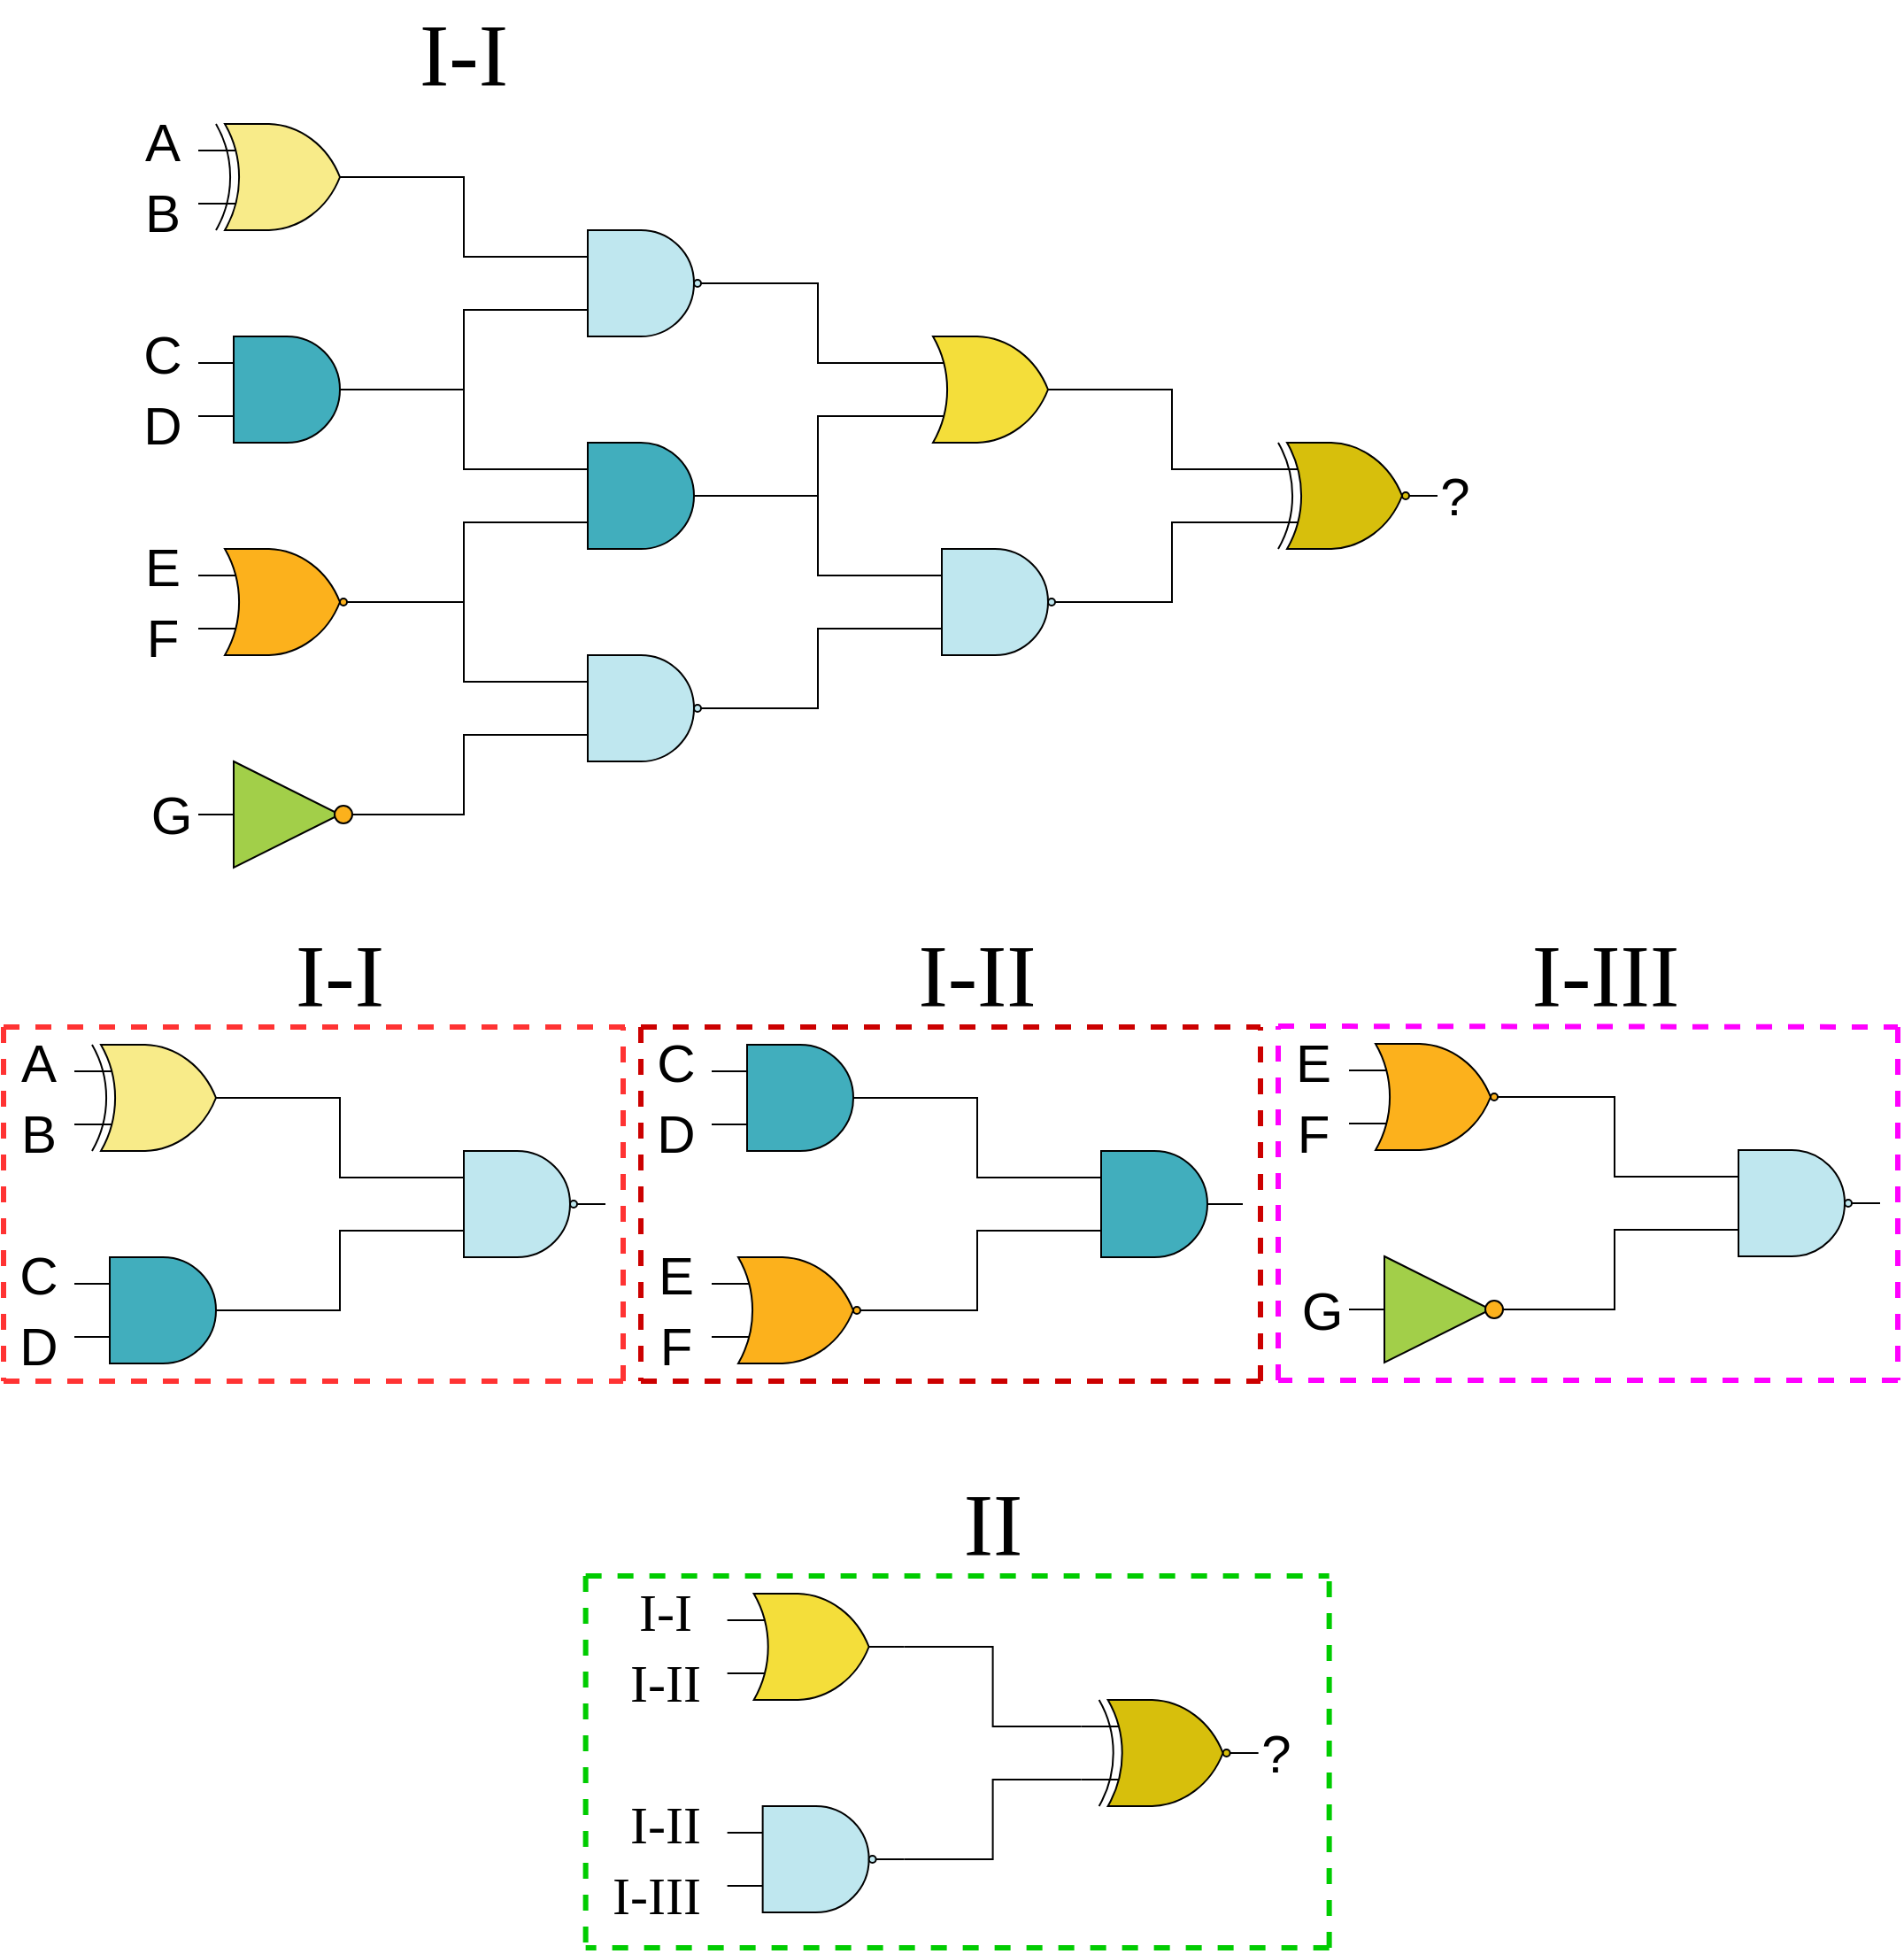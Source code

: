 <mxfile version="13.5.1" type="device"><diagram id="BAObNYN-m-Pum6dmhWTt" name="Page-1"><mxGraphModel dx="1205" dy="696" grid="1" gridSize="10" guides="1" tooltips="1" connect="1" arrows="1" fold="1" page="1" pageScale="1" pageWidth="1100" pageHeight="850" math="0" shadow="0"><root><mxCell id="0"/><mxCell id="1" parent="0"/><mxCell id="Qgq98GbJIRjpeRCqiiZQ-24" style="edgeStyle=orthogonalEdgeStyle;rounded=0;orthogonalLoop=1;jettySize=auto;html=1;exitX=1;exitY=0.5;exitDx=0;exitDy=0;exitPerimeter=0;entryX=0;entryY=0.25;entryDx=0;entryDy=0;entryPerimeter=0;endArrow=none;endFill=0;elbow=vertical;" edge="1" parent="1" source="Qgq98GbJIRjpeRCqiiZQ-1" target="Qgq98GbJIRjpeRCqiiZQ-8"><mxGeometry relative="1" as="geometry"/></mxCell><mxCell id="Qgq98GbJIRjpeRCqiiZQ-1" value="" style="verticalLabelPosition=bottom;shadow=0;dashed=0;align=center;html=1;verticalAlign=top;shape=mxgraph.electrical.logic_gates.logic_gate;operation=xor;fillColor=#F8EB89;" vertex="1" parent="1"><mxGeometry x="120" y="80" width="100" height="60" as="geometry"/></mxCell><mxCell id="Qgq98GbJIRjpeRCqiiZQ-2" value="" style="verticalLabelPosition=bottom;shadow=0;dashed=0;align=center;html=1;verticalAlign=top;shape=mxgraph.electrical.logic_gates.logic_gate;operation=and;fillColor=#41AEBD;" vertex="1" parent="1"><mxGeometry x="120" y="200" width="100" height="60" as="geometry"/></mxCell><mxCell id="Qgq98GbJIRjpeRCqiiZQ-4" value="" style="verticalLabelPosition=bottom;shadow=0;dashed=0;align=center;html=1;verticalAlign=top;shape=mxgraph.electrical.logic_gates.logic_gate;operation=or;negating=1;fillColor=#FCB11C;" vertex="1" parent="1"><mxGeometry x="120" y="320" width="100" height="60" as="geometry"/></mxCell><mxCell id="Qgq98GbJIRjpeRCqiiZQ-22" style="edgeStyle=orthogonalEdgeStyle;rounded=0;orthogonalLoop=1;jettySize=auto;html=1;exitX=0;exitY=0.5;exitDx=0;exitDy=0;entryX=1;entryY=0.5;entryDx=0;entryDy=0;endArrow=none;endFill=0;" edge="1" parent="1" source="Qgq98GbJIRjpeRCqiiZQ-5" target="Qgq98GbJIRjpeRCqiiZQ-20"><mxGeometry relative="1" as="geometry"/></mxCell><mxCell id="Qgq98GbJIRjpeRCqiiZQ-5" value="" style="triangle;whiteSpace=wrap;html=1;fillColor=#A2CF49;" vertex="1" parent="1"><mxGeometry x="140" y="440" width="60" height="60" as="geometry"/></mxCell><mxCell id="Qgq98GbJIRjpeRCqiiZQ-30" style="edgeStyle=orthogonalEdgeStyle;rounded=0;orthogonalLoop=1;jettySize=auto;html=1;exitX=1;exitY=0.5;exitDx=0;exitDy=0;entryX=0;entryY=0.75;entryDx=0;entryDy=0;entryPerimeter=0;endArrow=none;endFill=0;" edge="1" parent="1" source="Qgq98GbJIRjpeRCqiiZQ-6" target="Qgq98GbJIRjpeRCqiiZQ-7"><mxGeometry relative="1" as="geometry"><Array as="points"><mxPoint x="270" y="470"/><mxPoint x="270" y="425"/></Array></mxGeometry></mxCell><mxCell id="Qgq98GbJIRjpeRCqiiZQ-6" value="" style="ellipse;whiteSpace=wrap;html=1;aspect=fixed;fillColor=#FCB11C;" vertex="1" parent="1"><mxGeometry x="197" y="465" width="10" height="10" as="geometry"/></mxCell><mxCell id="Qgq98GbJIRjpeRCqiiZQ-29" style="edgeStyle=orthogonalEdgeStyle;rounded=0;orthogonalLoop=1;jettySize=auto;html=1;exitX=0;exitY=0.25;exitDx=0;exitDy=0;exitPerimeter=0;entryX=1;entryY=0.5;entryDx=0;entryDy=0;entryPerimeter=0;endArrow=none;endFill=0;" edge="1" parent="1" source="Qgq98GbJIRjpeRCqiiZQ-7" target="Qgq98GbJIRjpeRCqiiZQ-4"><mxGeometry relative="1" as="geometry"/></mxCell><mxCell id="Qgq98GbJIRjpeRCqiiZQ-7" value="" style="verticalLabelPosition=bottom;shadow=0;dashed=0;align=center;html=1;verticalAlign=top;shape=mxgraph.electrical.logic_gates.logic_gate;operation=and;negating=1;fillColor=#BFE7EF;" vertex="1" parent="1"><mxGeometry x="320" y="380" width="100" height="60" as="geometry"/></mxCell><mxCell id="Qgq98GbJIRjpeRCqiiZQ-25" style="edgeStyle=orthogonalEdgeStyle;rounded=0;orthogonalLoop=1;jettySize=auto;html=1;exitX=0;exitY=0.75;exitDx=0;exitDy=0;exitPerimeter=0;entryX=1;entryY=0.5;entryDx=0;entryDy=0;entryPerimeter=0;endArrow=none;endFill=0;" edge="1" parent="1" source="Qgq98GbJIRjpeRCqiiZQ-8" target="Qgq98GbJIRjpeRCqiiZQ-2"><mxGeometry relative="1" as="geometry"/></mxCell><mxCell id="Qgq98GbJIRjpeRCqiiZQ-31" style="edgeStyle=orthogonalEdgeStyle;rounded=0;orthogonalLoop=1;jettySize=auto;html=1;exitX=1;exitY=0.5;exitDx=0;exitDy=0;exitPerimeter=0;entryX=0;entryY=0.25;entryDx=0;entryDy=0;entryPerimeter=0;endArrow=none;endFill=0;" edge="1" parent="1" source="Qgq98GbJIRjpeRCqiiZQ-8" target="Qgq98GbJIRjpeRCqiiZQ-10"><mxGeometry relative="1" as="geometry"/></mxCell><mxCell id="Qgq98GbJIRjpeRCqiiZQ-8" value="" style="verticalLabelPosition=bottom;shadow=0;dashed=0;align=center;html=1;verticalAlign=top;shape=mxgraph.electrical.logic_gates.logic_gate;operation=and;negating=1;fillColor=#BFE7EF;" vertex="1" parent="1"><mxGeometry x="320" y="140" width="100" height="60" as="geometry"/></mxCell><mxCell id="Qgq98GbJIRjpeRCqiiZQ-26" style="edgeStyle=orthogonalEdgeStyle;rounded=0;orthogonalLoop=1;jettySize=auto;html=1;exitX=0;exitY=0.25;exitDx=0;exitDy=0;exitPerimeter=0;entryX=1;entryY=0.5;entryDx=0;entryDy=0;entryPerimeter=0;endArrow=none;endFill=0;" edge="1" parent="1" source="Qgq98GbJIRjpeRCqiiZQ-9" target="Qgq98GbJIRjpeRCqiiZQ-2"><mxGeometry relative="1" as="geometry"/></mxCell><mxCell id="Qgq98GbJIRjpeRCqiiZQ-27" style="edgeStyle=orthogonalEdgeStyle;rounded=0;orthogonalLoop=1;jettySize=auto;html=1;exitX=0;exitY=0.75;exitDx=0;exitDy=0;exitPerimeter=0;entryX=1;entryY=0.5;entryDx=0;entryDy=0;entryPerimeter=0;endArrow=none;endFill=0;" edge="1" parent="1" source="Qgq98GbJIRjpeRCqiiZQ-9" target="Qgq98GbJIRjpeRCqiiZQ-4"><mxGeometry relative="1" as="geometry"/></mxCell><mxCell id="Qgq98GbJIRjpeRCqiiZQ-32" style="edgeStyle=orthogonalEdgeStyle;rounded=0;orthogonalLoop=1;jettySize=auto;html=1;exitX=1;exitY=0.5;exitDx=0;exitDy=0;exitPerimeter=0;entryX=0;entryY=0.75;entryDx=0;entryDy=0;entryPerimeter=0;endArrow=none;endFill=0;" edge="1" parent="1" source="Qgq98GbJIRjpeRCqiiZQ-9" target="Qgq98GbJIRjpeRCqiiZQ-10"><mxGeometry relative="1" as="geometry"/></mxCell><mxCell id="Qgq98GbJIRjpeRCqiiZQ-9" value="" style="verticalLabelPosition=bottom;shadow=0;dashed=0;align=center;html=1;verticalAlign=top;shape=mxgraph.electrical.logic_gates.logic_gate;operation=and;fillColor=#41AEBD;" vertex="1" parent="1"><mxGeometry x="320" y="260" width="100" height="60" as="geometry"/></mxCell><mxCell id="Qgq98GbJIRjpeRCqiiZQ-35" style="edgeStyle=orthogonalEdgeStyle;rounded=0;orthogonalLoop=1;jettySize=auto;html=1;exitX=1;exitY=0.5;exitDx=0;exitDy=0;exitPerimeter=0;entryX=0;entryY=0.25;entryDx=0;entryDy=0;entryPerimeter=0;endArrow=none;endFill=0;" edge="1" parent="1" source="Qgq98GbJIRjpeRCqiiZQ-10" target="Qgq98GbJIRjpeRCqiiZQ-11"><mxGeometry relative="1" as="geometry"/></mxCell><mxCell id="Qgq98GbJIRjpeRCqiiZQ-10" value="" style="verticalLabelPosition=bottom;shadow=0;dashed=0;align=center;html=1;verticalAlign=top;shape=mxgraph.electrical.logic_gates.logic_gate;operation=or;fillColor=#F4DE3A;" vertex="1" parent="1"><mxGeometry x="520" y="200" width="100" height="60" as="geometry"/></mxCell><mxCell id="Qgq98GbJIRjpeRCqiiZQ-36" style="edgeStyle=orthogonalEdgeStyle;rounded=0;orthogonalLoop=1;jettySize=auto;html=1;exitX=0;exitY=0.75;exitDx=0;exitDy=0;exitPerimeter=0;entryX=1;entryY=0.5;entryDx=0;entryDy=0;entryPerimeter=0;endArrow=none;endFill=0;" edge="1" parent="1" source="Qgq98GbJIRjpeRCqiiZQ-11" target="Qgq98GbJIRjpeRCqiiZQ-12"><mxGeometry relative="1" as="geometry"/></mxCell><mxCell id="Qgq98GbJIRjpeRCqiiZQ-11" value="" style="verticalLabelPosition=bottom;shadow=0;dashed=0;align=center;html=1;verticalAlign=top;shape=mxgraph.electrical.logic_gates.logic_gate;operation=xor;negating=1;fillColor=#D7BF0C;" vertex="1" parent="1"><mxGeometry x="720" y="260" width="100" height="60" as="geometry"/></mxCell><mxCell id="Qgq98GbJIRjpeRCqiiZQ-33" style="edgeStyle=orthogonalEdgeStyle;rounded=0;orthogonalLoop=1;jettySize=auto;html=1;exitX=0;exitY=0.25;exitDx=0;exitDy=0;exitPerimeter=0;entryX=1;entryY=0.5;entryDx=0;entryDy=0;entryPerimeter=0;endArrow=none;endFill=0;" edge="1" parent="1" source="Qgq98GbJIRjpeRCqiiZQ-12" target="Qgq98GbJIRjpeRCqiiZQ-9"><mxGeometry relative="1" as="geometry"/></mxCell><mxCell id="Qgq98GbJIRjpeRCqiiZQ-34" style="edgeStyle=orthogonalEdgeStyle;rounded=0;orthogonalLoop=1;jettySize=auto;html=1;exitX=0;exitY=0.75;exitDx=0;exitDy=0;exitPerimeter=0;entryX=1;entryY=0.5;entryDx=0;entryDy=0;entryPerimeter=0;endArrow=none;endFill=0;" edge="1" parent="1" source="Qgq98GbJIRjpeRCqiiZQ-12" target="Qgq98GbJIRjpeRCqiiZQ-7"><mxGeometry relative="1" as="geometry"/></mxCell><mxCell id="Qgq98GbJIRjpeRCqiiZQ-12" value="" style="verticalLabelPosition=bottom;shadow=0;dashed=0;align=center;html=1;verticalAlign=top;shape=mxgraph.electrical.logic_gates.logic_gate;operation=and;negating=1;fillColor=#BFE7EF;" vertex="1" parent="1"><mxGeometry x="520" y="320" width="100" height="60" as="geometry"/></mxCell><mxCell id="Qgq98GbJIRjpeRCqiiZQ-13" value="&lt;font style=&quot;font-size: 30px&quot;&gt;?&lt;/font&gt;" style="text;html=1;strokeColor=none;fillColor=none;align=center;verticalAlign=middle;whiteSpace=wrap;rounded=0;" vertex="1" parent="1"><mxGeometry x="820" y="280" width="20" height="20" as="geometry"/></mxCell><mxCell id="Qgq98GbJIRjpeRCqiiZQ-14" value="&lt;font style=&quot;font-size: 30px&quot;&gt;A&lt;/font&gt;" style="text;html=1;strokeColor=none;fillColor=none;align=center;verticalAlign=middle;whiteSpace=wrap;rounded=0;" vertex="1" parent="1"><mxGeometry x="90" y="80" width="20" height="20" as="geometry"/></mxCell><mxCell id="Qgq98GbJIRjpeRCqiiZQ-15" value="&lt;font style=&quot;font-size: 30px&quot;&gt;B&lt;/font&gt;" style="text;html=1;strokeColor=none;fillColor=none;align=center;verticalAlign=middle;whiteSpace=wrap;rounded=0;" vertex="1" parent="1"><mxGeometry x="90" y="120" width="20" height="20" as="geometry"/></mxCell><mxCell id="Qgq98GbJIRjpeRCqiiZQ-16" value="&lt;font style=&quot;font-size: 30px&quot;&gt;C&lt;/font&gt;" style="text;html=1;strokeColor=none;fillColor=none;align=center;verticalAlign=middle;whiteSpace=wrap;rounded=0;" vertex="1" parent="1"><mxGeometry x="90" y="200" width="20" height="20" as="geometry"/></mxCell><mxCell id="Qgq98GbJIRjpeRCqiiZQ-17" value="&lt;font style=&quot;font-size: 30px&quot;&gt;D&lt;/font&gt;" style="text;html=1;strokeColor=none;fillColor=none;align=center;verticalAlign=middle;whiteSpace=wrap;rounded=0;" vertex="1" parent="1"><mxGeometry x="90" y="240" width="20" height="20" as="geometry"/></mxCell><mxCell id="Qgq98GbJIRjpeRCqiiZQ-18" value="&lt;font style=&quot;font-size: 30px&quot;&gt;E&lt;/font&gt;" style="text;html=1;strokeColor=none;fillColor=none;align=center;verticalAlign=middle;whiteSpace=wrap;rounded=0;" vertex="1" parent="1"><mxGeometry x="90" y="320" width="20" height="20" as="geometry"/></mxCell><mxCell id="Qgq98GbJIRjpeRCqiiZQ-19" value="&lt;font style=&quot;font-size: 30px&quot;&gt;F&lt;/font&gt;" style="text;html=1;strokeColor=none;fillColor=none;align=center;verticalAlign=middle;whiteSpace=wrap;rounded=0;" vertex="1" parent="1"><mxGeometry x="90" y="360" width="20" height="20" as="geometry"/></mxCell><mxCell id="Qgq98GbJIRjpeRCqiiZQ-20" value="&lt;font style=&quot;font-size: 30px&quot;&gt;G&lt;/font&gt;" style="text;html=1;strokeColor=none;fillColor=none;align=center;verticalAlign=middle;whiteSpace=wrap;rounded=0;" vertex="1" parent="1"><mxGeometry x="90" y="460" width="30" height="20" as="geometry"/></mxCell><mxCell id="Qgq98GbJIRjpeRCqiiZQ-44" value="&lt;font style=&quot;font-size: 50px&quot; face=&quot;Times New Roman&quot;&gt;I-I&lt;/font&gt;" style="text;html=1;strokeColor=none;fillColor=none;align=center;verticalAlign=middle;whiteSpace=wrap;rounded=0;dashed=1;" vertex="1" parent="1"><mxGeometry x="230" y="30" width="80" height="20" as="geometry"/></mxCell><mxCell id="Qgq98GbJIRjpeRCqiiZQ-59" value="" style="verticalLabelPosition=bottom;shadow=0;dashed=0;align=center;html=1;verticalAlign=top;shape=mxgraph.electrical.logic_gates.logic_gate;operation=and;fillColor=#41AEBD;" vertex="1" parent="1"><mxGeometry x="410" y="600" width="100" height="60" as="geometry"/></mxCell><mxCell id="Qgq98GbJIRjpeRCqiiZQ-60" value="" style="verticalLabelPosition=bottom;shadow=0;dashed=0;align=center;html=1;verticalAlign=top;shape=mxgraph.electrical.logic_gates.logic_gate;operation=or;negating=1;fillColor=#FCB11C;" vertex="1" parent="1"><mxGeometry x="410" y="720" width="100" height="60" as="geometry"/></mxCell><mxCell id="Qgq98GbJIRjpeRCqiiZQ-63" style="edgeStyle=orthogonalEdgeStyle;rounded=0;orthogonalLoop=1;jettySize=auto;html=1;exitX=0;exitY=0.25;exitDx=0;exitDy=0;exitPerimeter=0;entryX=1;entryY=0.5;entryDx=0;entryDy=0;entryPerimeter=0;endArrow=none;endFill=0;" edge="1" parent="1" source="Qgq98GbJIRjpeRCqiiZQ-65" target="Qgq98GbJIRjpeRCqiiZQ-59"><mxGeometry relative="1" as="geometry"/></mxCell><mxCell id="Qgq98GbJIRjpeRCqiiZQ-64" style="edgeStyle=orthogonalEdgeStyle;rounded=0;orthogonalLoop=1;jettySize=auto;html=1;exitX=0;exitY=0.75;exitDx=0;exitDy=0;exitPerimeter=0;entryX=1;entryY=0.5;entryDx=0;entryDy=0;entryPerimeter=0;endArrow=none;endFill=0;" edge="1" parent="1" source="Qgq98GbJIRjpeRCqiiZQ-65" target="Qgq98GbJIRjpeRCqiiZQ-60"><mxGeometry relative="1" as="geometry"/></mxCell><mxCell id="Qgq98GbJIRjpeRCqiiZQ-65" value="" style="verticalLabelPosition=bottom;shadow=0;dashed=0;align=center;html=1;verticalAlign=top;shape=mxgraph.electrical.logic_gates.logic_gate;operation=and;fillColor=#41AEBD;" vertex="1" parent="1"><mxGeometry x="610" y="660" width="100" height="60" as="geometry"/></mxCell><mxCell id="Qgq98GbJIRjpeRCqiiZQ-66" value="&lt;font style=&quot;font-size: 30px&quot;&gt;C&lt;/font&gt;" style="text;html=1;strokeColor=none;fillColor=none;align=center;verticalAlign=middle;whiteSpace=wrap;rounded=0;" vertex="1" parent="1"><mxGeometry x="380" y="600" width="20" height="20" as="geometry"/></mxCell><mxCell id="Qgq98GbJIRjpeRCqiiZQ-67" value="&lt;font style=&quot;font-size: 30px&quot;&gt;D&lt;/font&gt;" style="text;html=1;strokeColor=none;fillColor=none;align=center;verticalAlign=middle;whiteSpace=wrap;rounded=0;" vertex="1" parent="1"><mxGeometry x="380" y="640" width="20" height="20" as="geometry"/></mxCell><mxCell id="Qgq98GbJIRjpeRCqiiZQ-68" value="&lt;font style=&quot;font-size: 30px&quot;&gt;E&lt;/font&gt;" style="text;html=1;strokeColor=none;fillColor=none;align=center;verticalAlign=middle;whiteSpace=wrap;rounded=0;" vertex="1" parent="1"><mxGeometry x="380" y="720" width="20" height="20" as="geometry"/></mxCell><mxCell id="Qgq98GbJIRjpeRCqiiZQ-69" value="&lt;font style=&quot;font-size: 30px&quot;&gt;F&lt;/font&gt;" style="text;html=1;strokeColor=none;fillColor=none;align=center;verticalAlign=middle;whiteSpace=wrap;rounded=0;" vertex="1" parent="1"><mxGeometry x="380" y="760" width="20" height="20" as="geometry"/></mxCell><mxCell id="Qgq98GbJIRjpeRCqiiZQ-73" value="" style="endArrow=none;dashed=1;html=1;strokeWidth=3;strokeColor=#CC0000;" edge="1" parent="1"><mxGeometry width="50" height="50" relative="1" as="geometry"><mxPoint x="370" y="590" as="sourcePoint"/><mxPoint x="720" y="590" as="targetPoint"/></mxGeometry></mxCell><mxCell id="Qgq98GbJIRjpeRCqiiZQ-75" value="" style="endArrow=none;dashed=1;html=1;strokeWidth=3;strokeColor=#CC0000;" edge="1" parent="1"><mxGeometry width="50" height="50" relative="1" as="geometry"><mxPoint x="720" y="790" as="sourcePoint"/><mxPoint x="720" y="590" as="targetPoint"/></mxGeometry></mxCell><mxCell id="Qgq98GbJIRjpeRCqiiZQ-76" value="" style="endArrow=none;dashed=1;html=1;strokeWidth=3;strokeColor=#CC0000;" edge="1" parent="1"><mxGeometry width="50" height="50" relative="1" as="geometry"><mxPoint x="370" y="790" as="sourcePoint"/><mxPoint x="720" y="790" as="targetPoint"/></mxGeometry></mxCell><mxCell id="Qgq98GbJIRjpeRCqiiZQ-77" value="" style="endArrow=none;dashed=1;html=1;strokeWidth=3;strokeColor=#CC0000;" edge="1" parent="1"><mxGeometry width="50" height="50" relative="1" as="geometry"><mxPoint x="370" y="590" as="sourcePoint"/><mxPoint x="370" y="790" as="targetPoint"/></mxGeometry></mxCell><mxCell id="Qgq98GbJIRjpeRCqiiZQ-84" value="&lt;font style=&quot;font-size: 50px&quot; face=&quot;Times New Roman&quot;&gt;I-II&lt;/font&gt;" style="text;html=1;strokeColor=none;fillColor=none;align=center;verticalAlign=middle;whiteSpace=wrap;rounded=0;dashed=1;" vertex="1" parent="1"><mxGeometry x="520" y="550" width="80" height="20" as="geometry"/></mxCell><mxCell id="Qgq98GbJIRjpeRCqiiZQ-85" style="edgeStyle=orthogonalEdgeStyle;rounded=0;orthogonalLoop=1;jettySize=auto;html=1;exitX=1;exitY=0.5;exitDx=0;exitDy=0;exitPerimeter=0;entryX=0;entryY=0.25;entryDx=0;entryDy=0;entryPerimeter=0;endArrow=none;endFill=0;elbow=vertical;" edge="1" parent="1" source="Qgq98GbJIRjpeRCqiiZQ-86" target="Qgq98GbJIRjpeRCqiiZQ-89"><mxGeometry relative="1" as="geometry"/></mxCell><mxCell id="Qgq98GbJIRjpeRCqiiZQ-86" value="" style="verticalLabelPosition=bottom;shadow=0;dashed=0;align=center;html=1;verticalAlign=top;shape=mxgraph.electrical.logic_gates.logic_gate;operation=xor;fillColor=#F8EB89;" vertex="1" parent="1"><mxGeometry x="50" y="600" width="100" height="60" as="geometry"/></mxCell><mxCell id="Qgq98GbJIRjpeRCqiiZQ-87" value="" style="verticalLabelPosition=bottom;shadow=0;dashed=0;align=center;html=1;verticalAlign=top;shape=mxgraph.electrical.logic_gates.logic_gate;operation=and;fillColor=#41AEBD;" vertex="1" parent="1"><mxGeometry x="50" y="720" width="100" height="60" as="geometry"/></mxCell><mxCell id="Qgq98GbJIRjpeRCqiiZQ-88" style="edgeStyle=orthogonalEdgeStyle;rounded=0;orthogonalLoop=1;jettySize=auto;html=1;exitX=0;exitY=0.75;exitDx=0;exitDy=0;exitPerimeter=0;entryX=1;entryY=0.5;entryDx=0;entryDy=0;entryPerimeter=0;endArrow=none;endFill=0;" edge="1" parent="1" source="Qgq98GbJIRjpeRCqiiZQ-89" target="Qgq98GbJIRjpeRCqiiZQ-87"><mxGeometry relative="1" as="geometry"/></mxCell><mxCell id="Qgq98GbJIRjpeRCqiiZQ-89" value="" style="verticalLabelPosition=bottom;shadow=0;dashed=0;align=center;html=1;verticalAlign=top;shape=mxgraph.electrical.logic_gates.logic_gate;operation=and;negating=1;fillColor=#BFE7EF;" vertex="1" parent="1"><mxGeometry x="250" y="660" width="100" height="60" as="geometry"/></mxCell><mxCell id="Qgq98GbJIRjpeRCqiiZQ-91" value="&lt;font style=&quot;font-size: 30px&quot;&gt;A&lt;/font&gt;" style="text;html=1;strokeColor=none;fillColor=none;align=center;verticalAlign=middle;whiteSpace=wrap;rounded=0;" vertex="1" parent="1"><mxGeometry x="20" y="600" width="20" height="20" as="geometry"/></mxCell><mxCell id="Qgq98GbJIRjpeRCqiiZQ-92" value="&lt;font style=&quot;font-size: 30px&quot;&gt;B&lt;/font&gt;" style="text;html=1;strokeColor=none;fillColor=none;align=center;verticalAlign=middle;whiteSpace=wrap;rounded=0;" vertex="1" parent="1"><mxGeometry x="20" y="640" width="20" height="20" as="geometry"/></mxCell><mxCell id="Qgq98GbJIRjpeRCqiiZQ-93" value="&lt;font style=&quot;font-size: 30px&quot;&gt;C&lt;/font&gt;" style="text;html=1;strokeColor=none;fillColor=none;align=center;verticalAlign=middle;whiteSpace=wrap;rounded=0;" vertex="1" parent="1"><mxGeometry x="20" y="720" width="20" height="20" as="geometry"/></mxCell><mxCell id="Qgq98GbJIRjpeRCqiiZQ-94" value="&lt;font style=&quot;font-size: 30px&quot;&gt;D&lt;/font&gt;" style="text;html=1;strokeColor=none;fillColor=none;align=center;verticalAlign=middle;whiteSpace=wrap;rounded=0;" vertex="1" parent="1"><mxGeometry x="20" y="760" width="20" height="20" as="geometry"/></mxCell><mxCell id="Qgq98GbJIRjpeRCqiiZQ-95" value="" style="endArrow=none;dashed=1;html=1;strokeWidth=3;strokeColor=#FF3333;" edge="1" parent="1"><mxGeometry width="50" height="50" relative="1" as="geometry"><mxPoint x="10" y="590" as="sourcePoint"/><mxPoint x="370" y="590" as="targetPoint"/></mxGeometry></mxCell><mxCell id="Qgq98GbJIRjpeRCqiiZQ-97" value="" style="endArrow=none;dashed=1;html=1;strokeWidth=3;strokeColor=#FF3333;" edge="1" parent="1"><mxGeometry width="50" height="50" relative="1" as="geometry"><mxPoint x="360" y="790" as="sourcePoint"/><mxPoint x="360" y="590" as="targetPoint"/></mxGeometry></mxCell><mxCell id="Qgq98GbJIRjpeRCqiiZQ-99" value="" style="endArrow=none;dashed=1;html=1;strokeWidth=3;strokeColor=#FF3333;" edge="1" parent="1"><mxGeometry width="50" height="50" relative="1" as="geometry"><mxPoint x="10" y="790" as="sourcePoint"/><mxPoint x="360" y="790" as="targetPoint"/></mxGeometry></mxCell><mxCell id="Qgq98GbJIRjpeRCqiiZQ-100" value="" style="endArrow=none;dashed=1;html=1;strokeWidth=3;strokeColor=#FF3333;" edge="1" parent="1"><mxGeometry width="50" height="50" relative="1" as="geometry"><mxPoint x="10" y="590" as="sourcePoint"/><mxPoint x="10" y="790" as="targetPoint"/></mxGeometry></mxCell><mxCell id="Qgq98GbJIRjpeRCqiiZQ-101" value="&lt;font style=&quot;font-size: 50px&quot; face=&quot;Times New Roman&quot;&gt;I-I&lt;/font&gt;" style="text;html=1;strokeColor=none;fillColor=none;align=center;verticalAlign=middle;whiteSpace=wrap;rounded=0;dashed=1;" vertex="1" parent="1"><mxGeometry x="160" y="550" width="80" height="20" as="geometry"/></mxCell><mxCell id="Qgq98GbJIRjpeRCqiiZQ-105" value="" style="verticalLabelPosition=bottom;shadow=0;dashed=0;align=center;html=1;verticalAlign=top;shape=mxgraph.electrical.logic_gates.logic_gate;operation=or;negating=1;fillColor=#FCB11C;" vertex="1" parent="1"><mxGeometry x="770" y="599.5" width="100" height="60" as="geometry"/></mxCell><mxCell id="Qgq98GbJIRjpeRCqiiZQ-106" style="edgeStyle=orthogonalEdgeStyle;rounded=0;orthogonalLoop=1;jettySize=auto;html=1;exitX=0;exitY=0.5;exitDx=0;exitDy=0;entryX=1;entryY=0.5;entryDx=0;entryDy=0;endArrow=none;endFill=0;" edge="1" parent="1" source="Qgq98GbJIRjpeRCqiiZQ-107" target="Qgq98GbJIRjpeRCqiiZQ-115"><mxGeometry relative="1" as="geometry"/></mxCell><mxCell id="Qgq98GbJIRjpeRCqiiZQ-107" value="" style="triangle;whiteSpace=wrap;html=1;fillColor=#A2CF49;" vertex="1" parent="1"><mxGeometry x="790" y="719.5" width="60" height="60" as="geometry"/></mxCell><mxCell id="Qgq98GbJIRjpeRCqiiZQ-108" style="edgeStyle=orthogonalEdgeStyle;rounded=0;orthogonalLoop=1;jettySize=auto;html=1;exitX=1;exitY=0.5;exitDx=0;exitDy=0;entryX=0;entryY=0.75;entryDx=0;entryDy=0;entryPerimeter=0;endArrow=none;endFill=0;" edge="1" parent="1" source="Qgq98GbJIRjpeRCqiiZQ-109" target="Qgq98GbJIRjpeRCqiiZQ-111"><mxGeometry relative="1" as="geometry"><Array as="points"><mxPoint x="920" y="749.5"/><mxPoint x="920" y="704.5"/></Array></mxGeometry></mxCell><mxCell id="Qgq98GbJIRjpeRCqiiZQ-109" value="" style="ellipse;whiteSpace=wrap;html=1;aspect=fixed;fillColor=#FCB11C;" vertex="1" parent="1"><mxGeometry x="847" y="744.5" width="10" height="10" as="geometry"/></mxCell><mxCell id="Qgq98GbJIRjpeRCqiiZQ-110" style="edgeStyle=orthogonalEdgeStyle;rounded=0;orthogonalLoop=1;jettySize=auto;html=1;exitX=0;exitY=0.25;exitDx=0;exitDy=0;exitPerimeter=0;entryX=1;entryY=0.5;entryDx=0;entryDy=0;entryPerimeter=0;endArrow=none;endFill=0;" edge="1" parent="1" source="Qgq98GbJIRjpeRCqiiZQ-111" target="Qgq98GbJIRjpeRCqiiZQ-105"><mxGeometry relative="1" as="geometry"/></mxCell><mxCell id="Qgq98GbJIRjpeRCqiiZQ-111" value="" style="verticalLabelPosition=bottom;shadow=0;dashed=0;align=center;html=1;verticalAlign=top;shape=mxgraph.electrical.logic_gates.logic_gate;operation=and;negating=1;fillColor=#BFE7EF;" vertex="1" parent="1"><mxGeometry x="970" y="659.5" width="100" height="60" as="geometry"/></mxCell><mxCell id="Qgq98GbJIRjpeRCqiiZQ-113" value="&lt;font style=&quot;font-size: 30px&quot;&gt;E&lt;/font&gt;" style="text;html=1;strokeColor=none;fillColor=none;align=center;verticalAlign=middle;whiteSpace=wrap;rounded=0;" vertex="1" parent="1"><mxGeometry x="740" y="599.5" width="20" height="20" as="geometry"/></mxCell><mxCell id="Qgq98GbJIRjpeRCqiiZQ-114" value="&lt;font style=&quot;font-size: 30px&quot;&gt;F&lt;/font&gt;" style="text;html=1;strokeColor=none;fillColor=none;align=center;verticalAlign=middle;whiteSpace=wrap;rounded=0;" vertex="1" parent="1"><mxGeometry x="740" y="639.5" width="20" height="20" as="geometry"/></mxCell><mxCell id="Qgq98GbJIRjpeRCqiiZQ-115" value="&lt;font style=&quot;font-size: 30px&quot;&gt;G&lt;/font&gt;" style="text;html=1;strokeColor=none;fillColor=none;align=center;verticalAlign=middle;whiteSpace=wrap;rounded=0;" vertex="1" parent="1"><mxGeometry x="740" y="739.5" width="30" height="20" as="geometry"/></mxCell><mxCell id="Qgq98GbJIRjpeRCqiiZQ-119" value="" style="endArrow=none;dashed=1;html=1;strokeWidth=3;strokeColor=#FF00FF;" edge="1" parent="1"><mxGeometry width="50" height="50" relative="1" as="geometry"><mxPoint x="730" y="589.5" as="sourcePoint"/><mxPoint x="1080" y="590" as="targetPoint"/></mxGeometry></mxCell><mxCell id="Qgq98GbJIRjpeRCqiiZQ-122" value="" style="endArrow=none;dashed=1;html=1;strokeWidth=3;strokeColor=#FF00FF;" edge="1" parent="1"><mxGeometry width="50" height="50" relative="1" as="geometry"><mxPoint x="1080" y="590" as="sourcePoint"/><mxPoint x="1080" y="789.5" as="targetPoint"/></mxGeometry></mxCell><mxCell id="Qgq98GbJIRjpeRCqiiZQ-123" value="" style="endArrow=none;dashed=1;html=1;strokeWidth=3;strokeColor=#FF00FF;" edge="1" parent="1"><mxGeometry width="50" height="50" relative="1" as="geometry"><mxPoint x="1080" y="789.5" as="sourcePoint"/><mxPoint x="730" y="789.5" as="targetPoint"/></mxGeometry></mxCell><mxCell id="Qgq98GbJIRjpeRCqiiZQ-124" value="" style="endArrow=none;dashed=1;html=1;strokeWidth=3;strokeColor=#FF00FF;" edge="1" parent="1"><mxGeometry width="50" height="50" relative="1" as="geometry"><mxPoint x="730" y="789.5" as="sourcePoint"/><mxPoint x="730" y="589.5" as="targetPoint"/></mxGeometry></mxCell><mxCell id="Qgq98GbJIRjpeRCqiiZQ-126" value="&lt;font style=&quot;font-size: 50px&quot; face=&quot;Times New Roman&quot;&gt;I-III&lt;/font&gt;" style="text;html=1;strokeColor=none;fillColor=none;align=center;verticalAlign=middle;whiteSpace=wrap;rounded=0;dashed=1;" vertex="1" parent="1"><mxGeometry x="870" y="550" width="90" height="20" as="geometry"/></mxCell><mxCell id="Qgq98GbJIRjpeRCqiiZQ-173" style="edgeStyle=orthogonalEdgeStyle;rounded=0;orthogonalLoop=1;jettySize=auto;html=1;exitX=1;exitY=0.5;exitDx=0;exitDy=0;exitPerimeter=0;entryX=0;entryY=0.25;entryDx=0;entryDy=0;entryPerimeter=0;endArrow=none;endFill=0;" edge="1" parent="1" source="Qgq98GbJIRjpeRCqiiZQ-174" target="Qgq98GbJIRjpeRCqiiZQ-176"><mxGeometry relative="1" as="geometry"/></mxCell><mxCell id="Qgq98GbJIRjpeRCqiiZQ-174" value="" style="verticalLabelPosition=bottom;shadow=0;dashed=0;align=center;html=1;verticalAlign=top;shape=mxgraph.electrical.logic_gates.logic_gate;operation=or;fillColor=#F4DE3A;" vertex="1" parent="1"><mxGeometry x="418.82" y="910" width="100" height="60" as="geometry"/></mxCell><mxCell id="Qgq98GbJIRjpeRCqiiZQ-175" style="edgeStyle=orthogonalEdgeStyle;rounded=0;orthogonalLoop=1;jettySize=auto;html=1;exitX=0;exitY=0.75;exitDx=0;exitDy=0;exitPerimeter=0;entryX=1;entryY=0.5;entryDx=0;entryDy=0;entryPerimeter=0;endArrow=none;endFill=0;" edge="1" parent="1" source="Qgq98GbJIRjpeRCqiiZQ-176" target="Qgq98GbJIRjpeRCqiiZQ-177"><mxGeometry relative="1" as="geometry"/></mxCell><mxCell id="Qgq98GbJIRjpeRCqiiZQ-176" value="" style="verticalLabelPosition=bottom;shadow=0;dashed=0;align=center;html=1;verticalAlign=top;shape=mxgraph.electrical.logic_gates.logic_gate;operation=xor;negating=1;fillColor=#D7BF0C;" vertex="1" parent="1"><mxGeometry x="618.82" y="970" width="100" height="60" as="geometry"/></mxCell><mxCell id="Qgq98GbJIRjpeRCqiiZQ-177" value="" style="verticalLabelPosition=bottom;shadow=0;dashed=0;align=center;html=1;verticalAlign=top;shape=mxgraph.electrical.logic_gates.logic_gate;operation=and;negating=1;fillColor=#BFE7EF;" vertex="1" parent="1"><mxGeometry x="418.82" y="1030" width="100" height="60" as="geometry"/></mxCell><mxCell id="Qgq98GbJIRjpeRCqiiZQ-178" value="&lt;font style=&quot;font-size: 30px&quot;&gt;?&lt;/font&gt;" style="text;html=1;strokeColor=none;fillColor=none;align=center;verticalAlign=middle;whiteSpace=wrap;rounded=0;" vertex="1" parent="1"><mxGeometry x="718.82" y="990" width="20" height="20" as="geometry"/></mxCell><mxCell id="Qgq98GbJIRjpeRCqiiZQ-179" value="" style="endArrow=none;dashed=1;html=1;strokeWidth=3;strokeColor=#00CC00;" edge="1" parent="1"><mxGeometry width="50" height="50" relative="1" as="geometry"><mxPoint x="338.82" y="900" as="sourcePoint"/><mxPoint x="758.82" y="900" as="targetPoint"/></mxGeometry></mxCell><mxCell id="Qgq98GbJIRjpeRCqiiZQ-180" value="&lt;font style=&quot;font-size: 30px&quot;&gt;I-I&lt;/font&gt;" style="text;html=1;strokeColor=none;fillColor=none;align=center;verticalAlign=middle;whiteSpace=wrap;rounded=0;fontFamily=Times New Roman;" vertex="1" parent="1"><mxGeometry x="358.82" y="910" width="50" height="20" as="geometry"/></mxCell><mxCell id="Qgq98GbJIRjpeRCqiiZQ-181" value="&lt;font style=&quot;font-size: 30px&quot;&gt;I-II&lt;/font&gt;" style="text;html=1;strokeColor=none;fillColor=none;align=center;verticalAlign=middle;whiteSpace=wrap;rounded=0;fontFamily=Times New Roman;" vertex="1" parent="1"><mxGeometry x="358.82" y="950" width="50" height="20" as="geometry"/></mxCell><mxCell id="Qgq98GbJIRjpeRCqiiZQ-182" value="&lt;font style=&quot;font-size: 30px&quot;&gt;I-II&lt;/font&gt;" style="text;html=1;strokeColor=none;fillColor=none;align=center;verticalAlign=middle;whiteSpace=wrap;rounded=0;fontFamily=Times New Roman;" vertex="1" parent="1"><mxGeometry x="358.82" y="1030" width="50" height="20" as="geometry"/></mxCell><mxCell id="Qgq98GbJIRjpeRCqiiZQ-183" value="&lt;font style=&quot;font-size: 30px&quot;&gt;I-III&lt;/font&gt;" style="text;html=1;strokeColor=none;fillColor=none;align=center;verticalAlign=middle;whiteSpace=wrap;rounded=0;fontFamily=Times New Roman;" vertex="1" parent="1"><mxGeometry x="348.82" y="1070" width="60" height="20" as="geometry"/></mxCell><mxCell id="Qgq98GbJIRjpeRCqiiZQ-184" value="" style="endArrow=none;dashed=1;html=1;strokeWidth=3;strokeColor=#00CC00;" edge="1" parent="1"><mxGeometry width="50" height="50" relative="1" as="geometry"><mxPoint x="758.82" y="1110" as="sourcePoint"/><mxPoint x="758.82" y="900" as="targetPoint"/></mxGeometry></mxCell><mxCell id="Qgq98GbJIRjpeRCqiiZQ-185" value="" style="endArrow=none;dashed=1;html=1;strokeWidth=3;strokeColor=#00CC00;" edge="1" parent="1"><mxGeometry width="50" height="50" relative="1" as="geometry"><mxPoint x="758.82" y="1110" as="sourcePoint"/><mxPoint x="338.82" y="1110" as="targetPoint"/></mxGeometry></mxCell><mxCell id="Qgq98GbJIRjpeRCqiiZQ-186" value="" style="endArrow=none;dashed=1;html=1;strokeWidth=3;strokeColor=#00CC00;" edge="1" parent="1"><mxGeometry width="50" height="50" relative="1" as="geometry"><mxPoint x="338.82" y="900" as="sourcePoint"/><mxPoint x="338.82" y="1110" as="targetPoint"/></mxGeometry></mxCell><mxCell id="Qgq98GbJIRjpeRCqiiZQ-187" value="&lt;font style=&quot;font-size: 50px&quot; face=&quot;Times New Roman&quot;&gt;II&lt;/font&gt;" style="text;html=1;strokeColor=none;fillColor=none;align=center;verticalAlign=middle;whiteSpace=wrap;rounded=0;dashed=1;" vertex="1" parent="1"><mxGeometry x="528.82" y="860" width="80" height="20" as="geometry"/></mxCell></root></mxGraphModel></diagram></mxfile>